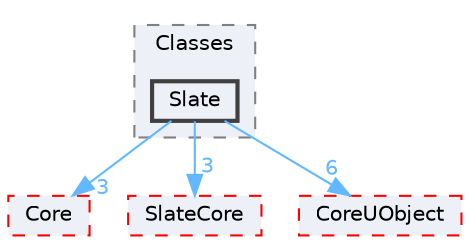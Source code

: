 digraph "Slate"
{
 // INTERACTIVE_SVG=YES
 // LATEX_PDF_SIZE
  bgcolor="transparent";
  edge [fontname=Helvetica,fontsize=10,labelfontname=Helvetica,labelfontsize=10];
  node [fontname=Helvetica,fontsize=10,shape=box,height=0.2,width=0.4];
  compound=true
  subgraph clusterdir_0ed647eebe6ffcaa496d3842b7cec6ce {
    graph [ bgcolor="#edf0f7", pencolor="grey50", label="Classes", fontname=Helvetica,fontsize=10 style="filled,dashed", URL="dir_0ed647eebe6ffcaa496d3842b7cec6ce.html",tooltip=""]
  dir_89586593ecea474e805b7dbc28a6d2e4 [label="Slate", fillcolor="#edf0f7", color="grey25", style="filled,bold", URL="dir_89586593ecea474e805b7dbc28a6d2e4.html",tooltip=""];
  }
  dir_0e6cddcc9caa1238c7f3774224afaa45 [label="Core", fillcolor="#edf0f7", color="red", style="filled,dashed", URL="dir_0e6cddcc9caa1238c7f3774224afaa45.html",tooltip=""];
  dir_f0f0d357c8c9eca10fb05693ae8c53b1 [label="SlateCore", fillcolor="#edf0f7", color="red", style="filled,dashed", URL="dir_f0f0d357c8c9eca10fb05693ae8c53b1.html",tooltip=""];
  dir_4c499e5e32e2b4479ad7e552df73eeae [label="CoreUObject", fillcolor="#edf0f7", color="red", style="filled,dashed", URL="dir_4c499e5e32e2b4479ad7e552df73eeae.html",tooltip=""];
  dir_89586593ecea474e805b7dbc28a6d2e4->dir_0e6cddcc9caa1238c7f3774224afaa45 [headlabel="3", labeldistance=1.5 headhref="dir_001042_000266.html" href="dir_001042_000266.html" color="steelblue1" fontcolor="steelblue1"];
  dir_89586593ecea474e805b7dbc28a6d2e4->dir_4c499e5e32e2b4479ad7e552df73eeae [headlabel="6", labeldistance=1.5 headhref="dir_001042_000268.html" href="dir_001042_000268.html" color="steelblue1" fontcolor="steelblue1"];
  dir_89586593ecea474e805b7dbc28a6d2e4->dir_f0f0d357c8c9eca10fb05693ae8c53b1 [headlabel="3", labeldistance=1.5 headhref="dir_001042_001045.html" href="dir_001042_001045.html" color="steelblue1" fontcolor="steelblue1"];
}
